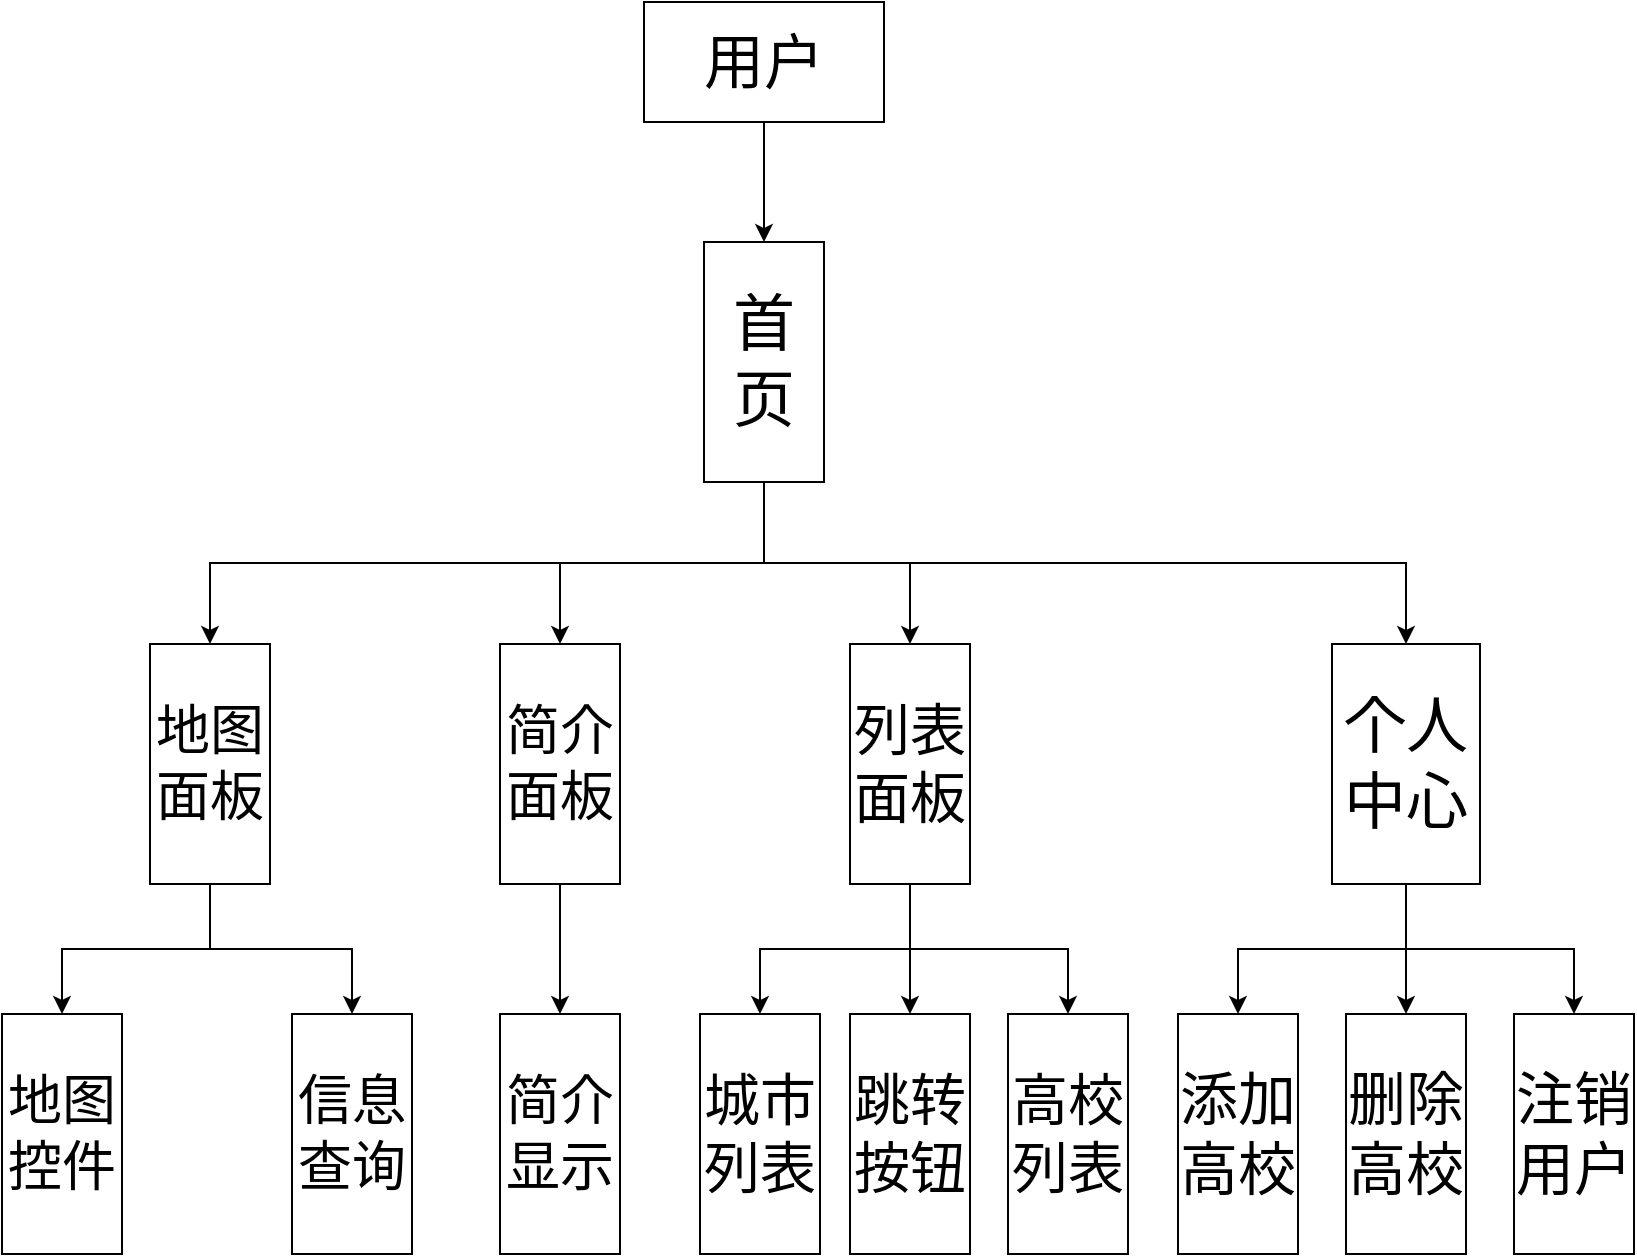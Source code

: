 <mxfile version="24.4.14" type="github">
  <diagram name="第 1 页" id="SwL3U8M1bM2HicuCUBdc">
    <mxGraphModel dx="1434" dy="756" grid="0" gridSize="10" guides="1" tooltips="1" connect="1" arrows="1" fold="1" page="1" pageScale="1" pageWidth="1100" pageHeight="1700" math="0" shadow="0">
      <root>
        <mxCell id="0" />
        <mxCell id="1" parent="0" />
        <mxCell id="vLBTxcqde7IN3xj8JdE4-10" value="" style="edgeStyle=orthogonalEdgeStyle;rounded=0;orthogonalLoop=1;jettySize=auto;html=1;" parent="1" source="vLBTxcqde7IN3xj8JdE4-1" target="vLBTxcqde7IN3xj8JdE4-4" edge="1">
          <mxGeometry relative="1" as="geometry" />
        </mxCell>
        <mxCell id="vLBTxcqde7IN3xj8JdE4-1" value="&lt;font style=&quot;font-size: 30px;&quot;&gt;用户&lt;/font&gt;" style="rounded=0;whiteSpace=wrap;html=1;" parent="1" vertex="1">
          <mxGeometry x="337" y="79" width="120" height="60" as="geometry" />
        </mxCell>
        <mxCell id="vLBTxcqde7IN3xj8JdE4-12" style="edgeStyle=orthogonalEdgeStyle;rounded=0;orthogonalLoop=1;jettySize=auto;html=1;exitX=1;exitY=0.5;exitDx=0;exitDy=0;entryX=0;entryY=0.5;entryDx=0;entryDy=0;" parent="1" source="vLBTxcqde7IN3xj8JdE4-4" target="vLBTxcqde7IN3xj8JdE4-8" edge="1">
          <mxGeometry relative="1" as="geometry" />
        </mxCell>
        <mxCell id="vLBTxcqde7IN3xj8JdE4-13" style="edgeStyle=orthogonalEdgeStyle;rounded=0;orthogonalLoop=1;jettySize=auto;html=1;exitX=1;exitY=0.5;exitDx=0;exitDy=0;entryX=0;entryY=0.5;entryDx=0;entryDy=0;" parent="1" source="vLBTxcqde7IN3xj8JdE4-4" target="vLBTxcqde7IN3xj8JdE4-7" edge="1">
          <mxGeometry relative="1" as="geometry" />
        </mxCell>
        <mxCell id="vLBTxcqde7IN3xj8JdE4-14" style="edgeStyle=orthogonalEdgeStyle;rounded=0;orthogonalLoop=1;jettySize=auto;html=1;entryX=0;entryY=0.5;entryDx=0;entryDy=0;exitX=1;exitY=0.5;exitDx=0;exitDy=0;" parent="1" source="vLBTxcqde7IN3xj8JdE4-4" target="vLBTxcqde7IN3xj8JdE4-6" edge="1">
          <mxGeometry relative="1" as="geometry" />
        </mxCell>
        <mxCell id="vLBTxcqde7IN3xj8JdE4-17" style="edgeStyle=orthogonalEdgeStyle;rounded=0;orthogonalLoop=1;jettySize=auto;html=1;exitX=1;exitY=0.5;exitDx=0;exitDy=0;entryX=0;entryY=0.5;entryDx=0;entryDy=0;" parent="1" source="vLBTxcqde7IN3xj8JdE4-4" target="vLBTxcqde7IN3xj8JdE4-5" edge="1">
          <mxGeometry relative="1" as="geometry" />
        </mxCell>
        <mxCell id="vLBTxcqde7IN3xj8JdE4-4" value="&lt;font style=&quot;font-size: 31px;&quot;&gt;首页&lt;/font&gt;" style="rounded=0;whiteSpace=wrap;html=1;direction=south;" parent="1" vertex="1">
          <mxGeometry x="367" y="199" width="60" height="120" as="geometry" />
        </mxCell>
        <mxCell id="frlS9GGQCYEtluOQWDQ7-9" style="edgeStyle=orthogonalEdgeStyle;rounded=0;orthogonalLoop=1;jettySize=auto;html=1;exitX=1;exitY=0.5;exitDx=0;exitDy=0;entryX=0;entryY=0.5;entryDx=0;entryDy=0;" parent="1" source="vLBTxcqde7IN3xj8JdE4-5" target="frlS9GGQCYEtluOQWDQ7-7" edge="1">
          <mxGeometry relative="1" as="geometry" />
        </mxCell>
        <mxCell id="d9LXnBX2CzVpWKMC7Jwt-7" style="edgeStyle=orthogonalEdgeStyle;rounded=0;orthogonalLoop=1;jettySize=auto;html=1;exitX=1;exitY=0.5;exitDx=0;exitDy=0;entryX=0;entryY=0.5;entryDx=0;entryDy=0;" edge="1" parent="1" source="vLBTxcqde7IN3xj8JdE4-5" target="d9LXnBX2CzVpWKMC7Jwt-5">
          <mxGeometry relative="1" as="geometry" />
        </mxCell>
        <mxCell id="d9LXnBX2CzVpWKMC7Jwt-8" style="edgeStyle=orthogonalEdgeStyle;rounded=0;orthogonalLoop=1;jettySize=auto;html=1;exitX=1;exitY=0.5;exitDx=0;exitDy=0;entryX=0;entryY=0.5;entryDx=0;entryDy=0;" edge="1" parent="1" source="vLBTxcqde7IN3xj8JdE4-5" target="frlS9GGQCYEtluOQWDQ7-6">
          <mxGeometry relative="1" as="geometry" />
        </mxCell>
        <mxCell id="vLBTxcqde7IN3xj8JdE4-5" value="&lt;span style=&quot;font-size: 31px;&quot;&gt;个人中心&lt;/span&gt;" style="rounded=0;whiteSpace=wrap;html=1;direction=south;" parent="1" vertex="1">
          <mxGeometry x="681" y="400" width="74" height="120" as="geometry" />
        </mxCell>
        <mxCell id="vLBTxcqde7IN3xj8JdE4-20" style="edgeStyle=orthogonalEdgeStyle;rounded=0;orthogonalLoop=1;jettySize=auto;html=1;exitX=1;exitY=0.5;exitDx=0;exitDy=0;entryX=0;entryY=0.5;entryDx=0;entryDy=0;" parent="1" source="vLBTxcqde7IN3xj8JdE4-6" target="vLBTxcqde7IN3xj8JdE4-18" edge="1">
          <mxGeometry relative="1" as="geometry" />
        </mxCell>
        <mxCell id="vLBTxcqde7IN3xj8JdE4-21" style="edgeStyle=orthogonalEdgeStyle;rounded=0;orthogonalLoop=1;jettySize=auto;html=1;exitX=1;exitY=0.5;exitDx=0;exitDy=0;entryX=0;entryY=0.5;entryDx=0;entryDy=0;" parent="1" source="vLBTxcqde7IN3xj8JdE4-6" target="vLBTxcqde7IN3xj8JdE4-19" edge="1">
          <mxGeometry relative="1" as="geometry" />
        </mxCell>
        <mxCell id="d9LXnBX2CzVpWKMC7Jwt-4" style="edgeStyle=orthogonalEdgeStyle;rounded=0;orthogonalLoop=1;jettySize=auto;html=1;exitX=1;exitY=0.5;exitDx=0;exitDy=0;entryX=0;entryY=0.5;entryDx=0;entryDy=0;" edge="1" parent="1" source="vLBTxcqde7IN3xj8JdE4-6" target="d9LXnBX2CzVpWKMC7Jwt-3">
          <mxGeometry relative="1" as="geometry" />
        </mxCell>
        <mxCell id="vLBTxcqde7IN3xj8JdE4-6" value="&lt;font style=&quot;font-size: 28px;&quot;&gt;列表面板&lt;/font&gt;" style="rounded=0;whiteSpace=wrap;html=1;direction=south;" parent="1" vertex="1">
          <mxGeometry x="440" y="400" width="60" height="120" as="geometry" />
        </mxCell>
        <mxCell id="d9LXnBX2CzVpWKMC7Jwt-2" style="edgeStyle=orthogonalEdgeStyle;rounded=0;orthogonalLoop=1;jettySize=auto;html=1;exitX=1;exitY=0.5;exitDx=0;exitDy=0;entryX=0;entryY=0.5;entryDx=0;entryDy=0;" edge="1" parent="1" source="vLBTxcqde7IN3xj8JdE4-7" target="d9LXnBX2CzVpWKMC7Jwt-1">
          <mxGeometry relative="1" as="geometry" />
        </mxCell>
        <mxCell id="vLBTxcqde7IN3xj8JdE4-7" value="&lt;font style=&quot;font-size: 27px;&quot;&gt;简介面板&lt;/font&gt;" style="rounded=0;whiteSpace=wrap;html=1;direction=south;" parent="1" vertex="1">
          <mxGeometry x="265" y="400" width="60" height="120" as="geometry" />
        </mxCell>
        <mxCell id="frlS9GGQCYEtluOQWDQ7-4" style="edgeStyle=orthogonalEdgeStyle;rounded=0;orthogonalLoop=1;jettySize=auto;html=1;exitX=1;exitY=0.5;exitDx=0;exitDy=0;entryX=0;entryY=0.5;entryDx=0;entryDy=0;" parent="1" source="vLBTxcqde7IN3xj8JdE4-8" target="frlS9GGQCYEtluOQWDQ7-2" edge="1">
          <mxGeometry relative="1" as="geometry" />
        </mxCell>
        <mxCell id="frlS9GGQCYEtluOQWDQ7-5" style="edgeStyle=orthogonalEdgeStyle;rounded=0;orthogonalLoop=1;jettySize=auto;html=1;exitX=1;exitY=0.5;exitDx=0;exitDy=0;entryX=0;entryY=0.5;entryDx=0;entryDy=0;" parent="1" source="vLBTxcqde7IN3xj8JdE4-8" target="frlS9GGQCYEtluOQWDQ7-1" edge="1">
          <mxGeometry relative="1" as="geometry" />
        </mxCell>
        <mxCell id="vLBTxcqde7IN3xj8JdE4-8" value="&lt;font style=&quot;font-size: 27px;&quot;&gt;地图面板&lt;/font&gt;" style="rounded=0;whiteSpace=wrap;html=1;direction=south;" parent="1" vertex="1">
          <mxGeometry x="90" y="400" width="60" height="120" as="geometry" />
        </mxCell>
        <mxCell id="vLBTxcqde7IN3xj8JdE4-18" value="&lt;font style=&quot;font-size: 28px;&quot;&gt;高校列表&lt;/font&gt;" style="rounded=0;whiteSpace=wrap;html=1;direction=south;" parent="1" vertex="1">
          <mxGeometry x="519" y="585" width="60" height="120" as="geometry" />
        </mxCell>
        <mxCell id="vLBTxcqde7IN3xj8JdE4-19" value="&lt;font style=&quot;font-size: 28px;&quot;&gt;城市列表&lt;/font&gt;" style="rounded=0;whiteSpace=wrap;html=1;direction=south;" parent="1" vertex="1">
          <mxGeometry x="365" y="585" width="60" height="120" as="geometry" />
        </mxCell>
        <mxCell id="frlS9GGQCYEtluOQWDQ7-1" value="&lt;font style=&quot;font-size: 27px;&quot;&gt;信息查询&lt;/font&gt;" style="rounded=0;whiteSpace=wrap;html=1;direction=south;" parent="1" vertex="1">
          <mxGeometry x="161" y="585" width="60" height="120" as="geometry" />
        </mxCell>
        <mxCell id="frlS9GGQCYEtluOQWDQ7-2" value="&lt;font style=&quot;font-size: 27px;&quot;&gt;地图控件&lt;/font&gt;" style="rounded=0;whiteSpace=wrap;html=1;direction=south;" parent="1" vertex="1">
          <mxGeometry x="16" y="585" width="60" height="120" as="geometry" />
        </mxCell>
        <mxCell id="frlS9GGQCYEtluOQWDQ7-6" value="&lt;font style=&quot;font-size: 29px;&quot;&gt;删除高校&lt;/font&gt;" style="rounded=0;whiteSpace=wrap;html=1;direction=south;" parent="1" vertex="1">
          <mxGeometry x="688" y="585" width="60" height="120" as="geometry" />
        </mxCell>
        <mxCell id="frlS9GGQCYEtluOQWDQ7-7" value="&lt;font style=&quot;font-size: 29px;&quot;&gt;添加高校&lt;/font&gt;" style="rounded=0;whiteSpace=wrap;html=1;direction=south;" parent="1" vertex="1">
          <mxGeometry x="604" y="585" width="60" height="120" as="geometry" />
        </mxCell>
        <mxCell id="d9LXnBX2CzVpWKMC7Jwt-1" value="&lt;font style=&quot;font-size: 27px;&quot;&gt;简介显示&lt;/font&gt;" style="rounded=0;whiteSpace=wrap;html=1;direction=south;" vertex="1" parent="1">
          <mxGeometry x="265" y="585" width="60" height="120" as="geometry" />
        </mxCell>
        <mxCell id="d9LXnBX2CzVpWKMC7Jwt-3" value="&lt;font style=&quot;font-size: 28px;&quot;&gt;跳转按钮&lt;/font&gt;" style="rounded=0;whiteSpace=wrap;html=1;direction=south;" vertex="1" parent="1">
          <mxGeometry x="440" y="585" width="60" height="120" as="geometry" />
        </mxCell>
        <mxCell id="d9LXnBX2CzVpWKMC7Jwt-5" value="&lt;font style=&quot;font-size: 29px;&quot;&gt;注销用户&lt;/font&gt;" style="rounded=0;whiteSpace=wrap;html=1;direction=south;" vertex="1" parent="1">
          <mxGeometry x="772" y="585" width="60" height="120" as="geometry" />
        </mxCell>
      </root>
    </mxGraphModel>
  </diagram>
</mxfile>
